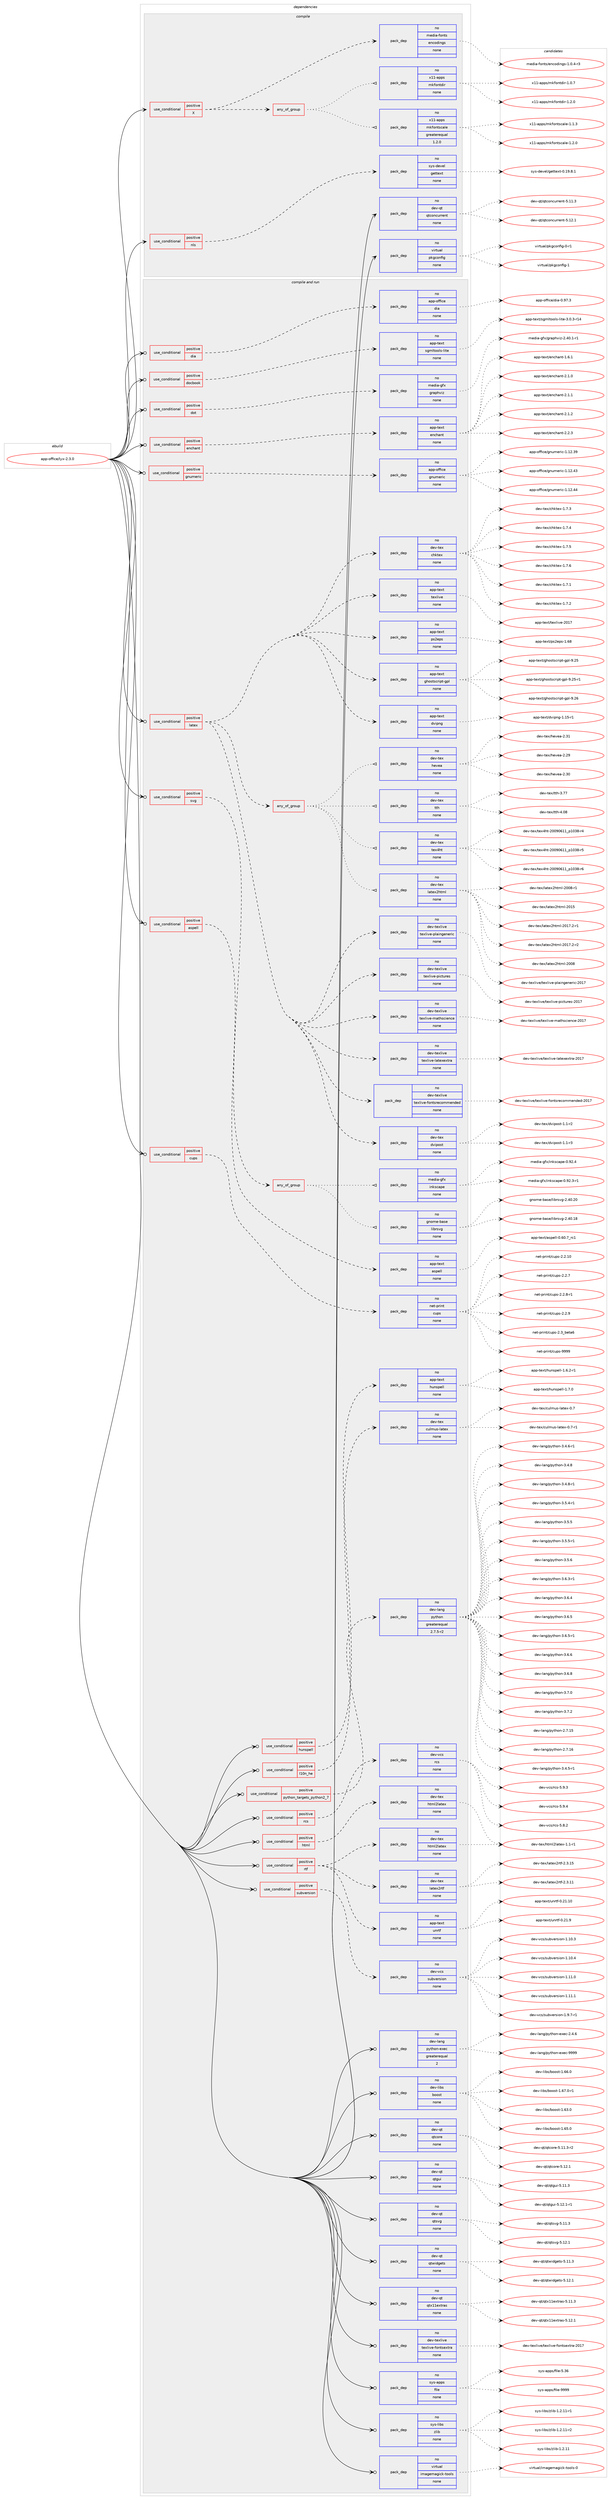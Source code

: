 digraph prolog {

# *************
# Graph options
# *************

newrank=true;
concentrate=true;
compound=true;
graph [rankdir=LR,fontname=Helvetica,fontsize=10,ranksep=1.5];#, ranksep=2.5, nodesep=0.2];
edge  [arrowhead=vee];
node  [fontname=Helvetica,fontsize=10];

# **********
# The ebuild
# **********

subgraph cluster_leftcol {
color=gray;
rank=same;
label=<<i>ebuild</i>>;
id [label="app-office/lyx-2.3.0", color=red, width=4, href="../app-office/lyx-2.3.0.svg"];
}

# ****************
# The dependencies
# ****************

subgraph cluster_midcol {
color=gray;
label=<<i>dependencies</i>>;
subgraph cluster_compile {
fillcolor="#eeeeee";
style=filled;
label=<<i>compile</i>>;
subgraph cond354437 {
dependency1304061 [label=<<TABLE BORDER="0" CELLBORDER="1" CELLSPACING="0" CELLPADDING="4"><TR><TD ROWSPAN="3" CELLPADDING="10">use_conditional</TD></TR><TR><TD>positive</TD></TR><TR><TD>X</TD></TR></TABLE>>, shape=none, color=red];
subgraph any19784 {
dependency1304062 [label=<<TABLE BORDER="0" CELLBORDER="1" CELLSPACING="0" CELLPADDING="4"><TR><TD CELLPADDING="10">any_of_group</TD></TR></TABLE>>, shape=none, color=red];subgraph pack929298 {
dependency1304063 [label=<<TABLE BORDER="0" CELLBORDER="1" CELLSPACING="0" CELLPADDING="4" WIDTH="220"><TR><TD ROWSPAN="6" CELLPADDING="30">pack_dep</TD></TR><TR><TD WIDTH="110">no</TD></TR><TR><TD>x11-apps</TD></TR><TR><TD>mkfontscale</TD></TR><TR><TD>greaterequal</TD></TR><TR><TD>1.2.0</TD></TR></TABLE>>, shape=none, color=blue];
}
dependency1304062:e -> dependency1304063:w [weight=20,style="dotted",arrowhead="oinv"];
subgraph pack929299 {
dependency1304064 [label=<<TABLE BORDER="0" CELLBORDER="1" CELLSPACING="0" CELLPADDING="4" WIDTH="220"><TR><TD ROWSPAN="6" CELLPADDING="30">pack_dep</TD></TR><TR><TD WIDTH="110">no</TD></TR><TR><TD>x11-apps</TD></TR><TR><TD>mkfontdir</TD></TR><TR><TD>none</TD></TR><TR><TD></TD></TR></TABLE>>, shape=none, color=blue];
}
dependency1304062:e -> dependency1304064:w [weight=20,style="dotted",arrowhead="oinv"];
}
dependency1304061:e -> dependency1304062:w [weight=20,style="dashed",arrowhead="vee"];
subgraph pack929300 {
dependency1304065 [label=<<TABLE BORDER="0" CELLBORDER="1" CELLSPACING="0" CELLPADDING="4" WIDTH="220"><TR><TD ROWSPAN="6" CELLPADDING="30">pack_dep</TD></TR><TR><TD WIDTH="110">no</TD></TR><TR><TD>media-fonts</TD></TR><TR><TD>encodings</TD></TR><TR><TD>none</TD></TR><TR><TD></TD></TR></TABLE>>, shape=none, color=blue];
}
dependency1304061:e -> dependency1304065:w [weight=20,style="dashed",arrowhead="vee"];
}
id:e -> dependency1304061:w [weight=20,style="solid",arrowhead="vee"];
subgraph cond354438 {
dependency1304066 [label=<<TABLE BORDER="0" CELLBORDER="1" CELLSPACING="0" CELLPADDING="4"><TR><TD ROWSPAN="3" CELLPADDING="10">use_conditional</TD></TR><TR><TD>positive</TD></TR><TR><TD>nls</TD></TR></TABLE>>, shape=none, color=red];
subgraph pack929301 {
dependency1304067 [label=<<TABLE BORDER="0" CELLBORDER="1" CELLSPACING="0" CELLPADDING="4" WIDTH="220"><TR><TD ROWSPAN="6" CELLPADDING="30">pack_dep</TD></TR><TR><TD WIDTH="110">no</TD></TR><TR><TD>sys-devel</TD></TR><TR><TD>gettext</TD></TR><TR><TD>none</TD></TR><TR><TD></TD></TR></TABLE>>, shape=none, color=blue];
}
dependency1304066:e -> dependency1304067:w [weight=20,style="dashed",arrowhead="vee"];
}
id:e -> dependency1304066:w [weight=20,style="solid",arrowhead="vee"];
subgraph pack929302 {
dependency1304068 [label=<<TABLE BORDER="0" CELLBORDER="1" CELLSPACING="0" CELLPADDING="4" WIDTH="220"><TR><TD ROWSPAN="6" CELLPADDING="30">pack_dep</TD></TR><TR><TD WIDTH="110">no</TD></TR><TR><TD>dev-qt</TD></TR><TR><TD>qtconcurrent</TD></TR><TR><TD>none</TD></TR><TR><TD></TD></TR></TABLE>>, shape=none, color=blue];
}
id:e -> dependency1304068:w [weight=20,style="solid",arrowhead="vee"];
subgraph pack929303 {
dependency1304069 [label=<<TABLE BORDER="0" CELLBORDER="1" CELLSPACING="0" CELLPADDING="4" WIDTH="220"><TR><TD ROWSPAN="6" CELLPADDING="30">pack_dep</TD></TR><TR><TD WIDTH="110">no</TD></TR><TR><TD>virtual</TD></TR><TR><TD>pkgconfig</TD></TR><TR><TD>none</TD></TR><TR><TD></TD></TR></TABLE>>, shape=none, color=blue];
}
id:e -> dependency1304069:w [weight=20,style="solid",arrowhead="vee"];
}
subgraph cluster_compileandrun {
fillcolor="#eeeeee";
style=filled;
label=<<i>compile and run</i>>;
subgraph cond354439 {
dependency1304070 [label=<<TABLE BORDER="0" CELLBORDER="1" CELLSPACING="0" CELLPADDING="4"><TR><TD ROWSPAN="3" CELLPADDING="10">use_conditional</TD></TR><TR><TD>positive</TD></TR><TR><TD>aspell</TD></TR></TABLE>>, shape=none, color=red];
subgraph pack929304 {
dependency1304071 [label=<<TABLE BORDER="0" CELLBORDER="1" CELLSPACING="0" CELLPADDING="4" WIDTH="220"><TR><TD ROWSPAN="6" CELLPADDING="30">pack_dep</TD></TR><TR><TD WIDTH="110">no</TD></TR><TR><TD>app-text</TD></TR><TR><TD>aspell</TD></TR><TR><TD>none</TD></TR><TR><TD></TD></TR></TABLE>>, shape=none, color=blue];
}
dependency1304070:e -> dependency1304071:w [weight=20,style="dashed",arrowhead="vee"];
}
id:e -> dependency1304070:w [weight=20,style="solid",arrowhead="odotvee"];
subgraph cond354440 {
dependency1304072 [label=<<TABLE BORDER="0" CELLBORDER="1" CELLSPACING="0" CELLPADDING="4"><TR><TD ROWSPAN="3" CELLPADDING="10">use_conditional</TD></TR><TR><TD>positive</TD></TR><TR><TD>cups</TD></TR></TABLE>>, shape=none, color=red];
subgraph pack929305 {
dependency1304073 [label=<<TABLE BORDER="0" CELLBORDER="1" CELLSPACING="0" CELLPADDING="4" WIDTH="220"><TR><TD ROWSPAN="6" CELLPADDING="30">pack_dep</TD></TR><TR><TD WIDTH="110">no</TD></TR><TR><TD>net-print</TD></TR><TR><TD>cups</TD></TR><TR><TD>none</TD></TR><TR><TD></TD></TR></TABLE>>, shape=none, color=blue];
}
dependency1304072:e -> dependency1304073:w [weight=20,style="dashed",arrowhead="vee"];
}
id:e -> dependency1304072:w [weight=20,style="solid",arrowhead="odotvee"];
subgraph cond354441 {
dependency1304074 [label=<<TABLE BORDER="0" CELLBORDER="1" CELLSPACING="0" CELLPADDING="4"><TR><TD ROWSPAN="3" CELLPADDING="10">use_conditional</TD></TR><TR><TD>positive</TD></TR><TR><TD>dia</TD></TR></TABLE>>, shape=none, color=red];
subgraph pack929306 {
dependency1304075 [label=<<TABLE BORDER="0" CELLBORDER="1" CELLSPACING="0" CELLPADDING="4" WIDTH="220"><TR><TD ROWSPAN="6" CELLPADDING="30">pack_dep</TD></TR><TR><TD WIDTH="110">no</TD></TR><TR><TD>app-office</TD></TR><TR><TD>dia</TD></TR><TR><TD>none</TD></TR><TR><TD></TD></TR></TABLE>>, shape=none, color=blue];
}
dependency1304074:e -> dependency1304075:w [weight=20,style="dashed",arrowhead="vee"];
}
id:e -> dependency1304074:w [weight=20,style="solid",arrowhead="odotvee"];
subgraph cond354442 {
dependency1304076 [label=<<TABLE BORDER="0" CELLBORDER="1" CELLSPACING="0" CELLPADDING="4"><TR><TD ROWSPAN="3" CELLPADDING="10">use_conditional</TD></TR><TR><TD>positive</TD></TR><TR><TD>docbook</TD></TR></TABLE>>, shape=none, color=red];
subgraph pack929307 {
dependency1304077 [label=<<TABLE BORDER="0" CELLBORDER="1" CELLSPACING="0" CELLPADDING="4" WIDTH="220"><TR><TD ROWSPAN="6" CELLPADDING="30">pack_dep</TD></TR><TR><TD WIDTH="110">no</TD></TR><TR><TD>app-text</TD></TR><TR><TD>sgmltools-lite</TD></TR><TR><TD>none</TD></TR><TR><TD></TD></TR></TABLE>>, shape=none, color=blue];
}
dependency1304076:e -> dependency1304077:w [weight=20,style="dashed",arrowhead="vee"];
}
id:e -> dependency1304076:w [weight=20,style="solid",arrowhead="odotvee"];
subgraph cond354443 {
dependency1304078 [label=<<TABLE BORDER="0" CELLBORDER="1" CELLSPACING="0" CELLPADDING="4"><TR><TD ROWSPAN="3" CELLPADDING="10">use_conditional</TD></TR><TR><TD>positive</TD></TR><TR><TD>dot</TD></TR></TABLE>>, shape=none, color=red];
subgraph pack929308 {
dependency1304079 [label=<<TABLE BORDER="0" CELLBORDER="1" CELLSPACING="0" CELLPADDING="4" WIDTH="220"><TR><TD ROWSPAN="6" CELLPADDING="30">pack_dep</TD></TR><TR><TD WIDTH="110">no</TD></TR><TR><TD>media-gfx</TD></TR><TR><TD>graphviz</TD></TR><TR><TD>none</TD></TR><TR><TD></TD></TR></TABLE>>, shape=none, color=blue];
}
dependency1304078:e -> dependency1304079:w [weight=20,style="dashed",arrowhead="vee"];
}
id:e -> dependency1304078:w [weight=20,style="solid",arrowhead="odotvee"];
subgraph cond354444 {
dependency1304080 [label=<<TABLE BORDER="0" CELLBORDER="1" CELLSPACING="0" CELLPADDING="4"><TR><TD ROWSPAN="3" CELLPADDING="10">use_conditional</TD></TR><TR><TD>positive</TD></TR><TR><TD>enchant</TD></TR></TABLE>>, shape=none, color=red];
subgraph pack929309 {
dependency1304081 [label=<<TABLE BORDER="0" CELLBORDER="1" CELLSPACING="0" CELLPADDING="4" WIDTH="220"><TR><TD ROWSPAN="6" CELLPADDING="30">pack_dep</TD></TR><TR><TD WIDTH="110">no</TD></TR><TR><TD>app-text</TD></TR><TR><TD>enchant</TD></TR><TR><TD>none</TD></TR><TR><TD></TD></TR></TABLE>>, shape=none, color=blue];
}
dependency1304080:e -> dependency1304081:w [weight=20,style="dashed",arrowhead="vee"];
}
id:e -> dependency1304080:w [weight=20,style="solid",arrowhead="odotvee"];
subgraph cond354445 {
dependency1304082 [label=<<TABLE BORDER="0" CELLBORDER="1" CELLSPACING="0" CELLPADDING="4"><TR><TD ROWSPAN="3" CELLPADDING="10">use_conditional</TD></TR><TR><TD>positive</TD></TR><TR><TD>gnumeric</TD></TR></TABLE>>, shape=none, color=red];
subgraph pack929310 {
dependency1304083 [label=<<TABLE BORDER="0" CELLBORDER="1" CELLSPACING="0" CELLPADDING="4" WIDTH="220"><TR><TD ROWSPAN="6" CELLPADDING="30">pack_dep</TD></TR><TR><TD WIDTH="110">no</TD></TR><TR><TD>app-office</TD></TR><TR><TD>gnumeric</TD></TR><TR><TD>none</TD></TR><TR><TD></TD></TR></TABLE>>, shape=none, color=blue];
}
dependency1304082:e -> dependency1304083:w [weight=20,style="dashed",arrowhead="vee"];
}
id:e -> dependency1304082:w [weight=20,style="solid",arrowhead="odotvee"];
subgraph cond354446 {
dependency1304084 [label=<<TABLE BORDER="0" CELLBORDER="1" CELLSPACING="0" CELLPADDING="4"><TR><TD ROWSPAN="3" CELLPADDING="10">use_conditional</TD></TR><TR><TD>positive</TD></TR><TR><TD>html</TD></TR></TABLE>>, shape=none, color=red];
subgraph pack929311 {
dependency1304085 [label=<<TABLE BORDER="0" CELLBORDER="1" CELLSPACING="0" CELLPADDING="4" WIDTH="220"><TR><TD ROWSPAN="6" CELLPADDING="30">pack_dep</TD></TR><TR><TD WIDTH="110">no</TD></TR><TR><TD>dev-tex</TD></TR><TR><TD>html2latex</TD></TR><TR><TD>none</TD></TR><TR><TD></TD></TR></TABLE>>, shape=none, color=blue];
}
dependency1304084:e -> dependency1304085:w [weight=20,style="dashed",arrowhead="vee"];
}
id:e -> dependency1304084:w [weight=20,style="solid",arrowhead="odotvee"];
subgraph cond354447 {
dependency1304086 [label=<<TABLE BORDER="0" CELLBORDER="1" CELLSPACING="0" CELLPADDING="4"><TR><TD ROWSPAN="3" CELLPADDING="10">use_conditional</TD></TR><TR><TD>positive</TD></TR><TR><TD>hunspell</TD></TR></TABLE>>, shape=none, color=red];
subgraph pack929312 {
dependency1304087 [label=<<TABLE BORDER="0" CELLBORDER="1" CELLSPACING="0" CELLPADDING="4" WIDTH="220"><TR><TD ROWSPAN="6" CELLPADDING="30">pack_dep</TD></TR><TR><TD WIDTH="110">no</TD></TR><TR><TD>app-text</TD></TR><TR><TD>hunspell</TD></TR><TR><TD>none</TD></TR><TR><TD></TD></TR></TABLE>>, shape=none, color=blue];
}
dependency1304086:e -> dependency1304087:w [weight=20,style="dashed",arrowhead="vee"];
}
id:e -> dependency1304086:w [weight=20,style="solid",arrowhead="odotvee"];
subgraph cond354448 {
dependency1304088 [label=<<TABLE BORDER="0" CELLBORDER="1" CELLSPACING="0" CELLPADDING="4"><TR><TD ROWSPAN="3" CELLPADDING="10">use_conditional</TD></TR><TR><TD>positive</TD></TR><TR><TD>l10n_he</TD></TR></TABLE>>, shape=none, color=red];
subgraph pack929313 {
dependency1304089 [label=<<TABLE BORDER="0" CELLBORDER="1" CELLSPACING="0" CELLPADDING="4" WIDTH="220"><TR><TD ROWSPAN="6" CELLPADDING="30">pack_dep</TD></TR><TR><TD WIDTH="110">no</TD></TR><TR><TD>dev-tex</TD></TR><TR><TD>culmus-latex</TD></TR><TR><TD>none</TD></TR><TR><TD></TD></TR></TABLE>>, shape=none, color=blue];
}
dependency1304088:e -> dependency1304089:w [weight=20,style="dashed",arrowhead="vee"];
}
id:e -> dependency1304088:w [weight=20,style="solid",arrowhead="odotvee"];
subgraph cond354449 {
dependency1304090 [label=<<TABLE BORDER="0" CELLBORDER="1" CELLSPACING="0" CELLPADDING="4"><TR><TD ROWSPAN="3" CELLPADDING="10">use_conditional</TD></TR><TR><TD>positive</TD></TR><TR><TD>latex</TD></TR></TABLE>>, shape=none, color=red];
subgraph pack929314 {
dependency1304091 [label=<<TABLE BORDER="0" CELLBORDER="1" CELLSPACING="0" CELLPADDING="4" WIDTH="220"><TR><TD ROWSPAN="6" CELLPADDING="30">pack_dep</TD></TR><TR><TD WIDTH="110">no</TD></TR><TR><TD>app-text</TD></TR><TR><TD>dvipng</TD></TR><TR><TD>none</TD></TR><TR><TD></TD></TR></TABLE>>, shape=none, color=blue];
}
dependency1304090:e -> dependency1304091:w [weight=20,style="dashed",arrowhead="vee"];
subgraph pack929315 {
dependency1304092 [label=<<TABLE BORDER="0" CELLBORDER="1" CELLSPACING="0" CELLPADDING="4" WIDTH="220"><TR><TD ROWSPAN="6" CELLPADDING="30">pack_dep</TD></TR><TR><TD WIDTH="110">no</TD></TR><TR><TD>app-text</TD></TR><TR><TD>ghostscript-gpl</TD></TR><TR><TD>none</TD></TR><TR><TD></TD></TR></TABLE>>, shape=none, color=blue];
}
dependency1304090:e -> dependency1304092:w [weight=20,style="dashed",arrowhead="vee"];
subgraph pack929316 {
dependency1304093 [label=<<TABLE BORDER="0" CELLBORDER="1" CELLSPACING="0" CELLPADDING="4" WIDTH="220"><TR><TD ROWSPAN="6" CELLPADDING="30">pack_dep</TD></TR><TR><TD WIDTH="110">no</TD></TR><TR><TD>app-text</TD></TR><TR><TD>ps2eps</TD></TR><TR><TD>none</TD></TR><TR><TD></TD></TR></TABLE>>, shape=none, color=blue];
}
dependency1304090:e -> dependency1304093:w [weight=20,style="dashed",arrowhead="vee"];
subgraph pack929317 {
dependency1304094 [label=<<TABLE BORDER="0" CELLBORDER="1" CELLSPACING="0" CELLPADDING="4" WIDTH="220"><TR><TD ROWSPAN="6" CELLPADDING="30">pack_dep</TD></TR><TR><TD WIDTH="110">no</TD></TR><TR><TD>app-text</TD></TR><TR><TD>texlive</TD></TR><TR><TD>none</TD></TR><TR><TD></TD></TR></TABLE>>, shape=none, color=blue];
}
dependency1304090:e -> dependency1304094:w [weight=20,style="dashed",arrowhead="vee"];
subgraph pack929318 {
dependency1304095 [label=<<TABLE BORDER="0" CELLBORDER="1" CELLSPACING="0" CELLPADDING="4" WIDTH="220"><TR><TD ROWSPAN="6" CELLPADDING="30">pack_dep</TD></TR><TR><TD WIDTH="110">no</TD></TR><TR><TD>dev-tex</TD></TR><TR><TD>chktex</TD></TR><TR><TD>none</TD></TR><TR><TD></TD></TR></TABLE>>, shape=none, color=blue];
}
dependency1304090:e -> dependency1304095:w [weight=20,style="dashed",arrowhead="vee"];
subgraph pack929319 {
dependency1304096 [label=<<TABLE BORDER="0" CELLBORDER="1" CELLSPACING="0" CELLPADDING="4" WIDTH="220"><TR><TD ROWSPAN="6" CELLPADDING="30">pack_dep</TD></TR><TR><TD WIDTH="110">no</TD></TR><TR><TD>dev-tex</TD></TR><TR><TD>dvipost</TD></TR><TR><TD>none</TD></TR><TR><TD></TD></TR></TABLE>>, shape=none, color=blue];
}
dependency1304090:e -> dependency1304096:w [weight=20,style="dashed",arrowhead="vee"];
subgraph pack929320 {
dependency1304097 [label=<<TABLE BORDER="0" CELLBORDER="1" CELLSPACING="0" CELLPADDING="4" WIDTH="220"><TR><TD ROWSPAN="6" CELLPADDING="30">pack_dep</TD></TR><TR><TD WIDTH="110">no</TD></TR><TR><TD>dev-texlive</TD></TR><TR><TD>texlive-fontsrecommended</TD></TR><TR><TD>none</TD></TR><TR><TD></TD></TR></TABLE>>, shape=none, color=blue];
}
dependency1304090:e -> dependency1304097:w [weight=20,style="dashed",arrowhead="vee"];
subgraph pack929321 {
dependency1304098 [label=<<TABLE BORDER="0" CELLBORDER="1" CELLSPACING="0" CELLPADDING="4" WIDTH="220"><TR><TD ROWSPAN="6" CELLPADDING="30">pack_dep</TD></TR><TR><TD WIDTH="110">no</TD></TR><TR><TD>dev-texlive</TD></TR><TR><TD>texlive-latexextra</TD></TR><TR><TD>none</TD></TR><TR><TD></TD></TR></TABLE>>, shape=none, color=blue];
}
dependency1304090:e -> dependency1304098:w [weight=20,style="dashed",arrowhead="vee"];
subgraph pack929322 {
dependency1304099 [label=<<TABLE BORDER="0" CELLBORDER="1" CELLSPACING="0" CELLPADDING="4" WIDTH="220"><TR><TD ROWSPAN="6" CELLPADDING="30">pack_dep</TD></TR><TR><TD WIDTH="110">no</TD></TR><TR><TD>dev-texlive</TD></TR><TR><TD>texlive-mathscience</TD></TR><TR><TD>none</TD></TR><TR><TD></TD></TR></TABLE>>, shape=none, color=blue];
}
dependency1304090:e -> dependency1304099:w [weight=20,style="dashed",arrowhead="vee"];
subgraph pack929323 {
dependency1304100 [label=<<TABLE BORDER="0" CELLBORDER="1" CELLSPACING="0" CELLPADDING="4" WIDTH="220"><TR><TD ROWSPAN="6" CELLPADDING="30">pack_dep</TD></TR><TR><TD WIDTH="110">no</TD></TR><TR><TD>dev-texlive</TD></TR><TR><TD>texlive-pictures</TD></TR><TR><TD>none</TD></TR><TR><TD></TD></TR></TABLE>>, shape=none, color=blue];
}
dependency1304090:e -> dependency1304100:w [weight=20,style="dashed",arrowhead="vee"];
subgraph pack929324 {
dependency1304101 [label=<<TABLE BORDER="0" CELLBORDER="1" CELLSPACING="0" CELLPADDING="4" WIDTH="220"><TR><TD ROWSPAN="6" CELLPADDING="30">pack_dep</TD></TR><TR><TD WIDTH="110">no</TD></TR><TR><TD>dev-texlive</TD></TR><TR><TD>texlive-plaingeneric</TD></TR><TR><TD>none</TD></TR><TR><TD></TD></TR></TABLE>>, shape=none, color=blue];
}
dependency1304090:e -> dependency1304101:w [weight=20,style="dashed",arrowhead="vee"];
subgraph any19785 {
dependency1304102 [label=<<TABLE BORDER="0" CELLBORDER="1" CELLSPACING="0" CELLPADDING="4"><TR><TD CELLPADDING="10">any_of_group</TD></TR></TABLE>>, shape=none, color=red];subgraph pack929325 {
dependency1304103 [label=<<TABLE BORDER="0" CELLBORDER="1" CELLSPACING="0" CELLPADDING="4" WIDTH="220"><TR><TD ROWSPAN="6" CELLPADDING="30">pack_dep</TD></TR><TR><TD WIDTH="110">no</TD></TR><TR><TD>dev-tex</TD></TR><TR><TD>hevea</TD></TR><TR><TD>none</TD></TR><TR><TD></TD></TR></TABLE>>, shape=none, color=blue];
}
dependency1304102:e -> dependency1304103:w [weight=20,style="dotted",arrowhead="oinv"];
subgraph pack929326 {
dependency1304104 [label=<<TABLE BORDER="0" CELLBORDER="1" CELLSPACING="0" CELLPADDING="4" WIDTH="220"><TR><TD ROWSPAN="6" CELLPADDING="30">pack_dep</TD></TR><TR><TD WIDTH="110">no</TD></TR><TR><TD>dev-tex</TD></TR><TR><TD>latex2html</TD></TR><TR><TD>none</TD></TR><TR><TD></TD></TR></TABLE>>, shape=none, color=blue];
}
dependency1304102:e -> dependency1304104:w [weight=20,style="dotted",arrowhead="oinv"];
subgraph pack929327 {
dependency1304105 [label=<<TABLE BORDER="0" CELLBORDER="1" CELLSPACING="0" CELLPADDING="4" WIDTH="220"><TR><TD ROWSPAN="6" CELLPADDING="30">pack_dep</TD></TR><TR><TD WIDTH="110">no</TD></TR><TR><TD>dev-tex</TD></TR><TR><TD>tex4ht</TD></TR><TR><TD>none</TD></TR><TR><TD></TD></TR></TABLE>>, shape=none, color=blue];
}
dependency1304102:e -> dependency1304105:w [weight=20,style="dotted",arrowhead="oinv"];
subgraph pack929328 {
dependency1304106 [label=<<TABLE BORDER="0" CELLBORDER="1" CELLSPACING="0" CELLPADDING="4" WIDTH="220"><TR><TD ROWSPAN="6" CELLPADDING="30">pack_dep</TD></TR><TR><TD WIDTH="110">no</TD></TR><TR><TD>dev-tex</TD></TR><TR><TD>tth</TD></TR><TR><TD>none</TD></TR><TR><TD></TD></TR></TABLE>>, shape=none, color=blue];
}
dependency1304102:e -> dependency1304106:w [weight=20,style="dotted",arrowhead="oinv"];
}
dependency1304090:e -> dependency1304102:w [weight=20,style="dashed",arrowhead="vee"];
}
id:e -> dependency1304090:w [weight=20,style="solid",arrowhead="odotvee"];
subgraph cond354450 {
dependency1304107 [label=<<TABLE BORDER="0" CELLBORDER="1" CELLSPACING="0" CELLPADDING="4"><TR><TD ROWSPAN="3" CELLPADDING="10">use_conditional</TD></TR><TR><TD>positive</TD></TR><TR><TD>python_targets_python2_7</TD></TR></TABLE>>, shape=none, color=red];
subgraph pack929329 {
dependency1304108 [label=<<TABLE BORDER="0" CELLBORDER="1" CELLSPACING="0" CELLPADDING="4" WIDTH="220"><TR><TD ROWSPAN="6" CELLPADDING="30">pack_dep</TD></TR><TR><TD WIDTH="110">no</TD></TR><TR><TD>dev-lang</TD></TR><TR><TD>python</TD></TR><TR><TD>greaterequal</TD></TR><TR><TD>2.7.5-r2</TD></TR></TABLE>>, shape=none, color=blue];
}
dependency1304107:e -> dependency1304108:w [weight=20,style="dashed",arrowhead="vee"];
}
id:e -> dependency1304107:w [weight=20,style="solid",arrowhead="odotvee"];
subgraph cond354451 {
dependency1304109 [label=<<TABLE BORDER="0" CELLBORDER="1" CELLSPACING="0" CELLPADDING="4"><TR><TD ROWSPAN="3" CELLPADDING="10">use_conditional</TD></TR><TR><TD>positive</TD></TR><TR><TD>rcs</TD></TR></TABLE>>, shape=none, color=red];
subgraph pack929330 {
dependency1304110 [label=<<TABLE BORDER="0" CELLBORDER="1" CELLSPACING="0" CELLPADDING="4" WIDTH="220"><TR><TD ROWSPAN="6" CELLPADDING="30">pack_dep</TD></TR><TR><TD WIDTH="110">no</TD></TR><TR><TD>dev-vcs</TD></TR><TR><TD>rcs</TD></TR><TR><TD>none</TD></TR><TR><TD></TD></TR></TABLE>>, shape=none, color=blue];
}
dependency1304109:e -> dependency1304110:w [weight=20,style="dashed",arrowhead="vee"];
}
id:e -> dependency1304109:w [weight=20,style="solid",arrowhead="odotvee"];
subgraph cond354452 {
dependency1304111 [label=<<TABLE BORDER="0" CELLBORDER="1" CELLSPACING="0" CELLPADDING="4"><TR><TD ROWSPAN="3" CELLPADDING="10">use_conditional</TD></TR><TR><TD>positive</TD></TR><TR><TD>rtf</TD></TR></TABLE>>, shape=none, color=red];
subgraph pack929331 {
dependency1304112 [label=<<TABLE BORDER="0" CELLBORDER="1" CELLSPACING="0" CELLPADDING="4" WIDTH="220"><TR><TD ROWSPAN="6" CELLPADDING="30">pack_dep</TD></TR><TR><TD WIDTH="110">no</TD></TR><TR><TD>app-text</TD></TR><TR><TD>unrtf</TD></TR><TR><TD>none</TD></TR><TR><TD></TD></TR></TABLE>>, shape=none, color=blue];
}
dependency1304111:e -> dependency1304112:w [weight=20,style="dashed",arrowhead="vee"];
subgraph pack929332 {
dependency1304113 [label=<<TABLE BORDER="0" CELLBORDER="1" CELLSPACING="0" CELLPADDING="4" WIDTH="220"><TR><TD ROWSPAN="6" CELLPADDING="30">pack_dep</TD></TR><TR><TD WIDTH="110">no</TD></TR><TR><TD>dev-tex</TD></TR><TR><TD>html2latex</TD></TR><TR><TD>none</TD></TR><TR><TD></TD></TR></TABLE>>, shape=none, color=blue];
}
dependency1304111:e -> dependency1304113:w [weight=20,style="dashed",arrowhead="vee"];
subgraph pack929333 {
dependency1304114 [label=<<TABLE BORDER="0" CELLBORDER="1" CELLSPACING="0" CELLPADDING="4" WIDTH="220"><TR><TD ROWSPAN="6" CELLPADDING="30">pack_dep</TD></TR><TR><TD WIDTH="110">no</TD></TR><TR><TD>dev-tex</TD></TR><TR><TD>latex2rtf</TD></TR><TR><TD>none</TD></TR><TR><TD></TD></TR></TABLE>>, shape=none, color=blue];
}
dependency1304111:e -> dependency1304114:w [weight=20,style="dashed",arrowhead="vee"];
}
id:e -> dependency1304111:w [weight=20,style="solid",arrowhead="odotvee"];
subgraph cond354453 {
dependency1304115 [label=<<TABLE BORDER="0" CELLBORDER="1" CELLSPACING="0" CELLPADDING="4"><TR><TD ROWSPAN="3" CELLPADDING="10">use_conditional</TD></TR><TR><TD>positive</TD></TR><TR><TD>subversion</TD></TR></TABLE>>, shape=none, color=red];
subgraph pack929334 {
dependency1304116 [label=<<TABLE BORDER="0" CELLBORDER="1" CELLSPACING="0" CELLPADDING="4" WIDTH="220"><TR><TD ROWSPAN="6" CELLPADDING="30">pack_dep</TD></TR><TR><TD WIDTH="110">no</TD></TR><TR><TD>dev-vcs</TD></TR><TR><TD>subversion</TD></TR><TR><TD>none</TD></TR><TR><TD></TD></TR></TABLE>>, shape=none, color=blue];
}
dependency1304115:e -> dependency1304116:w [weight=20,style="dashed",arrowhead="vee"];
}
id:e -> dependency1304115:w [weight=20,style="solid",arrowhead="odotvee"];
subgraph cond354454 {
dependency1304117 [label=<<TABLE BORDER="0" CELLBORDER="1" CELLSPACING="0" CELLPADDING="4"><TR><TD ROWSPAN="3" CELLPADDING="10">use_conditional</TD></TR><TR><TD>positive</TD></TR><TR><TD>svg</TD></TR></TABLE>>, shape=none, color=red];
subgraph any19786 {
dependency1304118 [label=<<TABLE BORDER="0" CELLBORDER="1" CELLSPACING="0" CELLPADDING="4"><TR><TD CELLPADDING="10">any_of_group</TD></TR></TABLE>>, shape=none, color=red];subgraph pack929335 {
dependency1304119 [label=<<TABLE BORDER="0" CELLBORDER="1" CELLSPACING="0" CELLPADDING="4" WIDTH="220"><TR><TD ROWSPAN="6" CELLPADDING="30">pack_dep</TD></TR><TR><TD WIDTH="110">no</TD></TR><TR><TD>gnome-base</TD></TR><TR><TD>librsvg</TD></TR><TR><TD>none</TD></TR><TR><TD></TD></TR></TABLE>>, shape=none, color=blue];
}
dependency1304118:e -> dependency1304119:w [weight=20,style="dotted",arrowhead="oinv"];
subgraph pack929336 {
dependency1304120 [label=<<TABLE BORDER="0" CELLBORDER="1" CELLSPACING="0" CELLPADDING="4" WIDTH="220"><TR><TD ROWSPAN="6" CELLPADDING="30">pack_dep</TD></TR><TR><TD WIDTH="110">no</TD></TR><TR><TD>media-gfx</TD></TR><TR><TD>inkscape</TD></TR><TR><TD>none</TD></TR><TR><TD></TD></TR></TABLE>>, shape=none, color=blue];
}
dependency1304118:e -> dependency1304120:w [weight=20,style="dotted",arrowhead="oinv"];
}
dependency1304117:e -> dependency1304118:w [weight=20,style="dashed",arrowhead="vee"];
}
id:e -> dependency1304117:w [weight=20,style="solid",arrowhead="odotvee"];
subgraph pack929337 {
dependency1304121 [label=<<TABLE BORDER="0" CELLBORDER="1" CELLSPACING="0" CELLPADDING="4" WIDTH="220"><TR><TD ROWSPAN="6" CELLPADDING="30">pack_dep</TD></TR><TR><TD WIDTH="110">no</TD></TR><TR><TD>dev-lang</TD></TR><TR><TD>python-exec</TD></TR><TR><TD>greaterequal</TD></TR><TR><TD>2</TD></TR></TABLE>>, shape=none, color=blue];
}
id:e -> dependency1304121:w [weight=20,style="solid",arrowhead="odotvee"];
subgraph pack929338 {
dependency1304122 [label=<<TABLE BORDER="0" CELLBORDER="1" CELLSPACING="0" CELLPADDING="4" WIDTH="220"><TR><TD ROWSPAN="6" CELLPADDING="30">pack_dep</TD></TR><TR><TD WIDTH="110">no</TD></TR><TR><TD>dev-libs</TD></TR><TR><TD>boost</TD></TR><TR><TD>none</TD></TR><TR><TD></TD></TR></TABLE>>, shape=none, color=blue];
}
id:e -> dependency1304122:w [weight=20,style="solid",arrowhead="odotvee"];
subgraph pack929339 {
dependency1304123 [label=<<TABLE BORDER="0" CELLBORDER="1" CELLSPACING="0" CELLPADDING="4" WIDTH="220"><TR><TD ROWSPAN="6" CELLPADDING="30">pack_dep</TD></TR><TR><TD WIDTH="110">no</TD></TR><TR><TD>dev-qt</TD></TR><TR><TD>qtcore</TD></TR><TR><TD>none</TD></TR><TR><TD></TD></TR></TABLE>>, shape=none, color=blue];
}
id:e -> dependency1304123:w [weight=20,style="solid",arrowhead="odotvee"];
subgraph pack929340 {
dependency1304124 [label=<<TABLE BORDER="0" CELLBORDER="1" CELLSPACING="0" CELLPADDING="4" WIDTH="220"><TR><TD ROWSPAN="6" CELLPADDING="30">pack_dep</TD></TR><TR><TD WIDTH="110">no</TD></TR><TR><TD>dev-qt</TD></TR><TR><TD>qtgui</TD></TR><TR><TD>none</TD></TR><TR><TD></TD></TR></TABLE>>, shape=none, color=blue];
}
id:e -> dependency1304124:w [weight=20,style="solid",arrowhead="odotvee"];
subgraph pack929341 {
dependency1304125 [label=<<TABLE BORDER="0" CELLBORDER="1" CELLSPACING="0" CELLPADDING="4" WIDTH="220"><TR><TD ROWSPAN="6" CELLPADDING="30">pack_dep</TD></TR><TR><TD WIDTH="110">no</TD></TR><TR><TD>dev-qt</TD></TR><TR><TD>qtsvg</TD></TR><TR><TD>none</TD></TR><TR><TD></TD></TR></TABLE>>, shape=none, color=blue];
}
id:e -> dependency1304125:w [weight=20,style="solid",arrowhead="odotvee"];
subgraph pack929342 {
dependency1304126 [label=<<TABLE BORDER="0" CELLBORDER="1" CELLSPACING="0" CELLPADDING="4" WIDTH="220"><TR><TD ROWSPAN="6" CELLPADDING="30">pack_dep</TD></TR><TR><TD WIDTH="110">no</TD></TR><TR><TD>dev-qt</TD></TR><TR><TD>qtwidgets</TD></TR><TR><TD>none</TD></TR><TR><TD></TD></TR></TABLE>>, shape=none, color=blue];
}
id:e -> dependency1304126:w [weight=20,style="solid",arrowhead="odotvee"];
subgraph pack929343 {
dependency1304127 [label=<<TABLE BORDER="0" CELLBORDER="1" CELLSPACING="0" CELLPADDING="4" WIDTH="220"><TR><TD ROWSPAN="6" CELLPADDING="30">pack_dep</TD></TR><TR><TD WIDTH="110">no</TD></TR><TR><TD>dev-qt</TD></TR><TR><TD>qtx11extras</TD></TR><TR><TD>none</TD></TR><TR><TD></TD></TR></TABLE>>, shape=none, color=blue];
}
id:e -> dependency1304127:w [weight=20,style="solid",arrowhead="odotvee"];
subgraph pack929344 {
dependency1304128 [label=<<TABLE BORDER="0" CELLBORDER="1" CELLSPACING="0" CELLPADDING="4" WIDTH="220"><TR><TD ROWSPAN="6" CELLPADDING="30">pack_dep</TD></TR><TR><TD WIDTH="110">no</TD></TR><TR><TD>dev-texlive</TD></TR><TR><TD>texlive-fontsextra</TD></TR><TR><TD>none</TD></TR><TR><TD></TD></TR></TABLE>>, shape=none, color=blue];
}
id:e -> dependency1304128:w [weight=20,style="solid",arrowhead="odotvee"];
subgraph pack929345 {
dependency1304129 [label=<<TABLE BORDER="0" CELLBORDER="1" CELLSPACING="0" CELLPADDING="4" WIDTH="220"><TR><TD ROWSPAN="6" CELLPADDING="30">pack_dep</TD></TR><TR><TD WIDTH="110">no</TD></TR><TR><TD>sys-apps</TD></TR><TR><TD>file</TD></TR><TR><TD>none</TD></TR><TR><TD></TD></TR></TABLE>>, shape=none, color=blue];
}
id:e -> dependency1304129:w [weight=20,style="solid",arrowhead="odotvee"];
subgraph pack929346 {
dependency1304130 [label=<<TABLE BORDER="0" CELLBORDER="1" CELLSPACING="0" CELLPADDING="4" WIDTH="220"><TR><TD ROWSPAN="6" CELLPADDING="30">pack_dep</TD></TR><TR><TD WIDTH="110">no</TD></TR><TR><TD>sys-libs</TD></TR><TR><TD>zlib</TD></TR><TR><TD>none</TD></TR><TR><TD></TD></TR></TABLE>>, shape=none, color=blue];
}
id:e -> dependency1304130:w [weight=20,style="solid",arrowhead="odotvee"];
subgraph pack929347 {
dependency1304131 [label=<<TABLE BORDER="0" CELLBORDER="1" CELLSPACING="0" CELLPADDING="4" WIDTH="220"><TR><TD ROWSPAN="6" CELLPADDING="30">pack_dep</TD></TR><TR><TD WIDTH="110">no</TD></TR><TR><TD>virtual</TD></TR><TR><TD>imagemagick-tools</TD></TR><TR><TD>none</TD></TR><TR><TD></TD></TR></TABLE>>, shape=none, color=blue];
}
id:e -> dependency1304131:w [weight=20,style="solid",arrowhead="odotvee"];
}
subgraph cluster_run {
fillcolor="#eeeeee";
style=filled;
label=<<i>run</i>>;
}
}

# **************
# The candidates
# **************

subgraph cluster_choices {
rank=same;
color=gray;
label=<<i>candidates</i>>;

subgraph choice929298 {
color=black;
nodesep=1;
choice12049494597112112115471091071021111101161159997108101454946494651 [label="x11-apps/mkfontscale-1.1.3", color=red, width=4,href="../x11-apps/mkfontscale-1.1.3.svg"];
choice12049494597112112115471091071021111101161159997108101454946504648 [label="x11-apps/mkfontscale-1.2.0", color=red, width=4,href="../x11-apps/mkfontscale-1.2.0.svg"];
dependency1304063:e -> choice12049494597112112115471091071021111101161159997108101454946494651:w [style=dotted,weight="100"];
dependency1304063:e -> choice12049494597112112115471091071021111101161159997108101454946504648:w [style=dotted,weight="100"];
}
subgraph choice929299 {
color=black;
nodesep=1;
choice1204949459711211211547109107102111110116100105114454946484655 [label="x11-apps/mkfontdir-1.0.7", color=red, width=4,href="../x11-apps/mkfontdir-1.0.7.svg"];
choice1204949459711211211547109107102111110116100105114454946504648 [label="x11-apps/mkfontdir-1.2.0", color=red, width=4,href="../x11-apps/mkfontdir-1.2.0.svg"];
dependency1304064:e -> choice1204949459711211211547109107102111110116100105114454946484655:w [style=dotted,weight="100"];
dependency1304064:e -> choice1204949459711211211547109107102111110116100105114454946504648:w [style=dotted,weight="100"];
}
subgraph choice929300 {
color=black;
nodesep=1;
choice109101100105974510211111011611547101110991111001051101031154549464846524511451 [label="media-fonts/encodings-1.0.4-r3", color=red, width=4,href="../media-fonts/encodings-1.0.4-r3.svg"];
dependency1304065:e -> choice109101100105974510211111011611547101110991111001051101031154549464846524511451:w [style=dotted,weight="100"];
}
subgraph choice929301 {
color=black;
nodesep=1;
choice1151211154510010111810110847103101116116101120116454846495746564649 [label="sys-devel/gettext-0.19.8.1", color=red, width=4,href="../sys-devel/gettext-0.19.8.1.svg"];
dependency1304067:e -> choice1151211154510010111810110847103101116116101120116454846495746564649:w [style=dotted,weight="100"];
}
subgraph choice929302 {
color=black;
nodesep=1;
choice1001011184511311647113116991111109911711411410111011645534649494651 [label="dev-qt/qtconcurrent-5.11.3", color=red, width=4,href="../dev-qt/qtconcurrent-5.11.3.svg"];
choice1001011184511311647113116991111109911711411410111011645534649504649 [label="dev-qt/qtconcurrent-5.12.1", color=red, width=4,href="../dev-qt/qtconcurrent-5.12.1.svg"];
dependency1304068:e -> choice1001011184511311647113116991111109911711411410111011645534649494651:w [style=dotted,weight="100"];
dependency1304068:e -> choice1001011184511311647113116991111109911711411410111011645534649504649:w [style=dotted,weight="100"];
}
subgraph choice929303 {
color=black;
nodesep=1;
choice11810511411611797108471121071039911111010210510345484511449 [label="virtual/pkgconfig-0-r1", color=red, width=4,href="../virtual/pkgconfig-0-r1.svg"];
choice1181051141161179710847112107103991111101021051034549 [label="virtual/pkgconfig-1", color=red, width=4,href="../virtual/pkgconfig-1.svg"];
dependency1304069:e -> choice11810511411611797108471121071039911111010210510345484511449:w [style=dotted,weight="100"];
dependency1304069:e -> choice1181051141161179710847112107103991111101021051034549:w [style=dotted,weight="100"];
}
subgraph choice929304 {
color=black;
nodesep=1;
choice9711211245116101120116479711511210110810845484654484655951149949 [label="app-text/aspell-0.60.7_rc1", color=red, width=4,href="../app-text/aspell-0.60.7_rc1.svg"];
dependency1304071:e -> choice9711211245116101120116479711511210110810845484654484655951149949:w [style=dotted,weight="100"];
}
subgraph choice929305 {
color=black;
nodesep=1;
choice11010111645112114105110116479911711211545504650464948 [label="net-print/cups-2.2.10", color=red, width=4,href="../net-print/cups-2.2.10.svg"];
choice110101116451121141051101164799117112115455046504655 [label="net-print/cups-2.2.7", color=red, width=4,href="../net-print/cups-2.2.7.svg"];
choice1101011164511211410511011647991171121154550465046564511449 [label="net-print/cups-2.2.8-r1", color=red, width=4,href="../net-print/cups-2.2.8-r1.svg"];
choice110101116451121141051101164799117112115455046504657 [label="net-print/cups-2.2.9", color=red, width=4,href="../net-print/cups-2.2.9.svg"];
choice1101011164511211410511011647991171121154550465195981011169754 [label="net-print/cups-2.3_beta6", color=red, width=4,href="../net-print/cups-2.3_beta6.svg"];
choice1101011164511211410511011647991171121154557575757 [label="net-print/cups-9999", color=red, width=4,href="../net-print/cups-9999.svg"];
dependency1304073:e -> choice11010111645112114105110116479911711211545504650464948:w [style=dotted,weight="100"];
dependency1304073:e -> choice110101116451121141051101164799117112115455046504655:w [style=dotted,weight="100"];
dependency1304073:e -> choice1101011164511211410511011647991171121154550465046564511449:w [style=dotted,weight="100"];
dependency1304073:e -> choice110101116451121141051101164799117112115455046504657:w [style=dotted,weight="100"];
dependency1304073:e -> choice1101011164511211410511011647991171121154550465195981011169754:w [style=dotted,weight="100"];
dependency1304073:e -> choice1101011164511211410511011647991171121154557575757:w [style=dotted,weight="100"];
}
subgraph choice929306 {
color=black;
nodesep=1;
choice971121124511110210210599101471001059745484657554651 [label="app-office/dia-0.97.3", color=red, width=4,href="../app-office/dia-0.97.3.svg"];
dependency1304075:e -> choice971121124511110210210599101471001059745484657554651:w [style=dotted,weight="100"];
}
subgraph choice929307 {
color=black;
nodesep=1;
choice97112112451161011201164711510310910811611111110811545108105116101455146484651451144952 [label="app-text/sgmltools-lite-3.0.3-r14", color=red, width=4,href="../app-text/sgmltools-lite-3.0.3-r14.svg"];
dependency1304077:e -> choice97112112451161011201164711510310910811611111110811545108105116101455146484651451144952:w [style=dotted,weight="100"];
}
subgraph choice929308 {
color=black;
nodesep=1;
choice10910110010597451031021204710311497112104118105122455046524846494511449 [label="media-gfx/graphviz-2.40.1-r1", color=red, width=4,href="../media-gfx/graphviz-2.40.1-r1.svg"];
dependency1304079:e -> choice10910110010597451031021204710311497112104118105122455046524846494511449:w [style=dotted,weight="100"];
}
subgraph choice929309 {
color=black;
nodesep=1;
choice9711211245116101120116471011109910497110116454946544649 [label="app-text/enchant-1.6.1", color=red, width=4,href="../app-text/enchant-1.6.1.svg"];
choice9711211245116101120116471011109910497110116455046494648 [label="app-text/enchant-2.1.0", color=red, width=4,href="../app-text/enchant-2.1.0.svg"];
choice9711211245116101120116471011109910497110116455046494649 [label="app-text/enchant-2.1.1", color=red, width=4,href="../app-text/enchant-2.1.1.svg"];
choice9711211245116101120116471011109910497110116455046494650 [label="app-text/enchant-2.1.2", color=red, width=4,href="../app-text/enchant-2.1.2.svg"];
choice9711211245116101120116471011109910497110116455046504651 [label="app-text/enchant-2.2.3", color=red, width=4,href="../app-text/enchant-2.2.3.svg"];
dependency1304081:e -> choice9711211245116101120116471011109910497110116454946544649:w [style=dotted,weight="100"];
dependency1304081:e -> choice9711211245116101120116471011109910497110116455046494648:w [style=dotted,weight="100"];
dependency1304081:e -> choice9711211245116101120116471011109910497110116455046494649:w [style=dotted,weight="100"];
dependency1304081:e -> choice9711211245116101120116471011109910497110116455046494650:w [style=dotted,weight="100"];
dependency1304081:e -> choice9711211245116101120116471011109910497110116455046504651:w [style=dotted,weight="100"];
}
subgraph choice929310 {
color=black;
nodesep=1;
choice97112112451111021021059910147103110117109101114105994549464950465157 [label="app-office/gnumeric-1.12.39", color=red, width=4,href="../app-office/gnumeric-1.12.39.svg"];
choice97112112451111021021059910147103110117109101114105994549464950465251 [label="app-office/gnumeric-1.12.43", color=red, width=4,href="../app-office/gnumeric-1.12.43.svg"];
choice97112112451111021021059910147103110117109101114105994549464950465252 [label="app-office/gnumeric-1.12.44", color=red, width=4,href="../app-office/gnumeric-1.12.44.svg"];
dependency1304083:e -> choice97112112451111021021059910147103110117109101114105994549464950465157:w [style=dotted,weight="100"];
dependency1304083:e -> choice97112112451111021021059910147103110117109101114105994549464950465251:w [style=dotted,weight="100"];
dependency1304083:e -> choice97112112451111021021059910147103110117109101114105994549464950465252:w [style=dotted,weight="100"];
}
subgraph choice929311 {
color=black;
nodesep=1;
choice10010111845116101120471041161091085010897116101120454946494511449 [label="dev-tex/html2latex-1.1-r1", color=red, width=4,href="../dev-tex/html2latex-1.1-r1.svg"];
dependency1304085:e -> choice10010111845116101120471041161091085010897116101120454946494511449:w [style=dotted,weight="100"];
}
subgraph choice929312 {
color=black;
nodesep=1;
choice9711211245116101120116471041171101151121011081084549465446504511449 [label="app-text/hunspell-1.6.2-r1", color=red, width=4,href="../app-text/hunspell-1.6.2-r1.svg"];
choice971121124511610112011647104117110115112101108108454946554648 [label="app-text/hunspell-1.7.0", color=red, width=4,href="../app-text/hunspell-1.7.0.svg"];
dependency1304087:e -> choice9711211245116101120116471041171101151121011081084549465446504511449:w [style=dotted,weight="100"];
dependency1304087:e -> choice971121124511610112011647104117110115112101108108454946554648:w [style=dotted,weight="100"];
}
subgraph choice929313 {
color=black;
nodesep=1;
choice100101118451161011204799117108109117115451089711610112045484655 [label="dev-tex/culmus-latex-0.7", color=red, width=4,href="../dev-tex/culmus-latex-0.7.svg"];
choice1001011184511610112047991171081091171154510897116101120454846554511449 [label="dev-tex/culmus-latex-0.7-r1", color=red, width=4,href="../dev-tex/culmus-latex-0.7-r1.svg"];
dependency1304089:e -> choice100101118451161011204799117108109117115451089711610112045484655:w [style=dotted,weight="100"];
dependency1304089:e -> choice1001011184511610112047991171081091171154510897116101120454846554511449:w [style=dotted,weight="100"];
}
subgraph choice929314 {
color=black;
nodesep=1;
choice97112112451161011201164710011810511211010345494649534511449 [label="app-text/dvipng-1.15-r1", color=red, width=4,href="../app-text/dvipng-1.15-r1.svg"];
dependency1304091:e -> choice97112112451161011201164710011810511211010345494649534511449:w [style=dotted,weight="100"];
}
subgraph choice929315 {
color=black;
nodesep=1;
choice97112112451161011201164710310411111511611599114105112116451031121084557465053 [label="app-text/ghostscript-gpl-9.25", color=red, width=4,href="../app-text/ghostscript-gpl-9.25.svg"];
choice971121124511610112011647103104111115116115991141051121164510311210845574650534511449 [label="app-text/ghostscript-gpl-9.25-r1", color=red, width=4,href="../app-text/ghostscript-gpl-9.25-r1.svg"];
choice97112112451161011201164710310411111511611599114105112116451031121084557465054 [label="app-text/ghostscript-gpl-9.26", color=red, width=4,href="../app-text/ghostscript-gpl-9.26.svg"];
dependency1304092:e -> choice97112112451161011201164710310411111511611599114105112116451031121084557465053:w [style=dotted,weight="100"];
dependency1304092:e -> choice971121124511610112011647103104111115116115991141051121164510311210845574650534511449:w [style=dotted,weight="100"];
dependency1304092:e -> choice97112112451161011201164710310411111511611599114105112116451031121084557465054:w [style=dotted,weight="100"];
}
subgraph choice929316 {
color=black;
nodesep=1;
choice971121124511610112011647112115501011121154549465456 [label="app-text/ps2eps-1.68", color=red, width=4,href="../app-text/ps2eps-1.68.svg"];
dependency1304093:e -> choice971121124511610112011647112115501011121154549465456:w [style=dotted,weight="100"];
}
subgraph choice929317 {
color=black;
nodesep=1;
choice9711211245116101120116471161011201081051181014550484955 [label="app-text/texlive-2017", color=red, width=4,href="../app-text/texlive-2017.svg"];
dependency1304094:e -> choice9711211245116101120116471161011201081051181014550484955:w [style=dotted,weight="100"];
}
subgraph choice929318 {
color=black;
nodesep=1;
choice100101118451161011204799104107116101120454946554649 [label="dev-tex/chktex-1.7.1", color=red, width=4,href="../dev-tex/chktex-1.7.1.svg"];
choice100101118451161011204799104107116101120454946554650 [label="dev-tex/chktex-1.7.2", color=red, width=4,href="../dev-tex/chktex-1.7.2.svg"];
choice100101118451161011204799104107116101120454946554651 [label="dev-tex/chktex-1.7.3", color=red, width=4,href="../dev-tex/chktex-1.7.3.svg"];
choice100101118451161011204799104107116101120454946554652 [label="dev-tex/chktex-1.7.4", color=red, width=4,href="../dev-tex/chktex-1.7.4.svg"];
choice100101118451161011204799104107116101120454946554653 [label="dev-tex/chktex-1.7.5", color=red, width=4,href="../dev-tex/chktex-1.7.5.svg"];
choice100101118451161011204799104107116101120454946554654 [label="dev-tex/chktex-1.7.6", color=red, width=4,href="../dev-tex/chktex-1.7.6.svg"];
dependency1304095:e -> choice100101118451161011204799104107116101120454946554649:w [style=dotted,weight="100"];
dependency1304095:e -> choice100101118451161011204799104107116101120454946554650:w [style=dotted,weight="100"];
dependency1304095:e -> choice100101118451161011204799104107116101120454946554651:w [style=dotted,weight="100"];
dependency1304095:e -> choice100101118451161011204799104107116101120454946554652:w [style=dotted,weight="100"];
dependency1304095:e -> choice100101118451161011204799104107116101120454946554653:w [style=dotted,weight="100"];
dependency1304095:e -> choice100101118451161011204799104107116101120454946554654:w [style=dotted,weight="100"];
}
subgraph choice929319 {
color=black;
nodesep=1;
choice1001011184511610112047100118105112111115116454946494511450 [label="dev-tex/dvipost-1.1-r2", color=red, width=4,href="../dev-tex/dvipost-1.1-r2.svg"];
choice1001011184511610112047100118105112111115116454946494511451 [label="dev-tex/dvipost-1.1-r3", color=red, width=4,href="../dev-tex/dvipost-1.1-r3.svg"];
dependency1304096:e -> choice1001011184511610112047100118105112111115116454946494511450:w [style=dotted,weight="100"];
dependency1304096:e -> choice1001011184511610112047100118105112111115116454946494511451:w [style=dotted,weight="100"];
}
subgraph choice929320 {
color=black;
nodesep=1;
choice100101118451161011201081051181014711610112010810511810145102111110116115114101991111091091011101001011004550484955 [label="dev-texlive/texlive-fontsrecommended-2017", color=red, width=4,href="../dev-texlive/texlive-fontsrecommended-2017.svg"];
dependency1304097:e -> choice100101118451161011201081051181014711610112010810511810145102111110116115114101991111091091011101001011004550484955:w [style=dotted,weight="100"];
}
subgraph choice929321 {
color=black;
nodesep=1;
choice10010111845116101120108105118101471161011201081051181014510897116101120101120116114974550484955 [label="dev-texlive/texlive-latexextra-2017", color=red, width=4,href="../dev-texlive/texlive-latexextra-2017.svg"];
dependency1304098:e -> choice10010111845116101120108105118101471161011201081051181014510897116101120101120116114974550484955:w [style=dotted,weight="100"];
}
subgraph choice929322 {
color=black;
nodesep=1;
choice1001011184511610112010810511810147116101120108105118101451099711610411599105101110991014550484955 [label="dev-texlive/texlive-mathscience-2017", color=red, width=4,href="../dev-texlive/texlive-mathscience-2017.svg"];
dependency1304099:e -> choice1001011184511610112010810511810147116101120108105118101451099711610411599105101110991014550484955:w [style=dotted,weight="100"];
}
subgraph choice929323 {
color=black;
nodesep=1;
choice100101118451161011201081051181014711610112010810511810145112105991161171141011154550484955 [label="dev-texlive/texlive-pictures-2017", color=red, width=4,href="../dev-texlive/texlive-pictures-2017.svg"];
dependency1304100:e -> choice100101118451161011201081051181014711610112010810511810145112105991161171141011154550484955:w [style=dotted,weight="100"];
}
subgraph choice929324 {
color=black;
nodesep=1;
choice10010111845116101120108105118101471161011201081051181014511210897105110103101110101114105994550484955 [label="dev-texlive/texlive-plaingeneric-2017", color=red, width=4,href="../dev-texlive/texlive-plaingeneric-2017.svg"];
dependency1304101:e -> choice10010111845116101120108105118101471161011201081051181014511210897105110103101110101114105994550484955:w [style=dotted,weight="100"];
}
subgraph choice929325 {
color=black;
nodesep=1;
choice1001011184511610112047104101118101974550465057 [label="dev-tex/hevea-2.29", color=red, width=4,href="../dev-tex/hevea-2.29.svg"];
choice1001011184511610112047104101118101974550465148 [label="dev-tex/hevea-2.30", color=red, width=4,href="../dev-tex/hevea-2.30.svg"];
choice1001011184511610112047104101118101974550465149 [label="dev-tex/hevea-2.31", color=red, width=4,href="../dev-tex/hevea-2.31.svg"];
dependency1304103:e -> choice1001011184511610112047104101118101974550465057:w [style=dotted,weight="100"];
dependency1304103:e -> choice1001011184511610112047104101118101974550465148:w [style=dotted,weight="100"];
dependency1304103:e -> choice1001011184511610112047104101118101974550465149:w [style=dotted,weight="100"];
}
subgraph choice929326 {
color=black;
nodesep=1;
choice100101118451161011204710897116101120501041161091084550484856 [label="dev-tex/latex2html-2008", color=red, width=4,href="../dev-tex/latex2html-2008.svg"];
choice1001011184511610112047108971161011205010411610910845504848564511449 [label="dev-tex/latex2html-2008-r1", color=red, width=4,href="../dev-tex/latex2html-2008-r1.svg"];
choice100101118451161011204710897116101120501041161091084550484953 [label="dev-tex/latex2html-2015", color=red, width=4,href="../dev-tex/latex2html-2015.svg"];
choice10010111845116101120471089711610112050104116109108455048495546504511449 [label="dev-tex/latex2html-2017.2-r1", color=red, width=4,href="../dev-tex/latex2html-2017.2-r1.svg"];
choice10010111845116101120471089711610112050104116109108455048495546504511450 [label="dev-tex/latex2html-2017.2-r2", color=red, width=4,href="../dev-tex/latex2html-2017.2-r2.svg"];
dependency1304104:e -> choice100101118451161011204710897116101120501041161091084550484856:w [style=dotted,weight="100"];
dependency1304104:e -> choice1001011184511610112047108971161011205010411610910845504848564511449:w [style=dotted,weight="100"];
dependency1304104:e -> choice100101118451161011204710897116101120501041161091084550484953:w [style=dotted,weight="100"];
dependency1304104:e -> choice10010111845116101120471089711610112050104116109108455048495546504511449:w [style=dotted,weight="100"];
dependency1304104:e -> choice10010111845116101120471089711610112050104116109108455048495546504511450:w [style=dotted,weight="100"];
}
subgraph choice929327 {
color=black;
nodesep=1;
choice10010111845116101120471161011205210411645504848574854494995112494851564511452 [label="dev-tex/tex4ht-20090611_p1038-r4", color=red, width=4,href="../dev-tex/tex4ht-20090611_p1038-r4.svg"];
choice10010111845116101120471161011205210411645504848574854494995112494851564511453 [label="dev-tex/tex4ht-20090611_p1038-r5", color=red, width=4,href="../dev-tex/tex4ht-20090611_p1038-r5.svg"];
choice10010111845116101120471161011205210411645504848574854494995112494851564511454 [label="dev-tex/tex4ht-20090611_p1038-r6", color=red, width=4,href="../dev-tex/tex4ht-20090611_p1038-r6.svg"];
dependency1304105:e -> choice10010111845116101120471161011205210411645504848574854494995112494851564511452:w [style=dotted,weight="100"];
dependency1304105:e -> choice10010111845116101120471161011205210411645504848574854494995112494851564511453:w [style=dotted,weight="100"];
dependency1304105:e -> choice10010111845116101120471161011205210411645504848574854494995112494851564511454:w [style=dotted,weight="100"];
}
subgraph choice929328 {
color=black;
nodesep=1;
choice10010111845116101120471161161044551465555 [label="dev-tex/tth-3.77", color=red, width=4,href="../dev-tex/tth-3.77.svg"];
choice10010111845116101120471161161044552464856 [label="dev-tex/tth-4.08", color=red, width=4,href="../dev-tex/tth-4.08.svg"];
dependency1304106:e -> choice10010111845116101120471161161044551465555:w [style=dotted,weight="100"];
dependency1304106:e -> choice10010111845116101120471161161044552464856:w [style=dotted,weight="100"];
}
subgraph choice929329 {
color=black;
nodesep=1;
choice10010111845108971101034711212111610411111045504655464953 [label="dev-lang/python-2.7.15", color=red, width=4,href="../dev-lang/python-2.7.15.svg"];
choice10010111845108971101034711212111610411111045504655464954 [label="dev-lang/python-2.7.16", color=red, width=4,href="../dev-lang/python-2.7.16.svg"];
choice1001011184510897110103471121211161041111104551465246534511449 [label="dev-lang/python-3.4.5-r1", color=red, width=4,href="../dev-lang/python-3.4.5-r1.svg"];
choice1001011184510897110103471121211161041111104551465246544511449 [label="dev-lang/python-3.4.6-r1", color=red, width=4,href="../dev-lang/python-3.4.6-r1.svg"];
choice100101118451089711010347112121116104111110455146524656 [label="dev-lang/python-3.4.8", color=red, width=4,href="../dev-lang/python-3.4.8.svg"];
choice1001011184510897110103471121211161041111104551465246564511449 [label="dev-lang/python-3.4.8-r1", color=red, width=4,href="../dev-lang/python-3.4.8-r1.svg"];
choice1001011184510897110103471121211161041111104551465346524511449 [label="dev-lang/python-3.5.4-r1", color=red, width=4,href="../dev-lang/python-3.5.4-r1.svg"];
choice100101118451089711010347112121116104111110455146534653 [label="dev-lang/python-3.5.5", color=red, width=4,href="../dev-lang/python-3.5.5.svg"];
choice1001011184510897110103471121211161041111104551465346534511449 [label="dev-lang/python-3.5.5-r1", color=red, width=4,href="../dev-lang/python-3.5.5-r1.svg"];
choice100101118451089711010347112121116104111110455146534654 [label="dev-lang/python-3.5.6", color=red, width=4,href="../dev-lang/python-3.5.6.svg"];
choice1001011184510897110103471121211161041111104551465446514511449 [label="dev-lang/python-3.6.3-r1", color=red, width=4,href="../dev-lang/python-3.6.3-r1.svg"];
choice100101118451089711010347112121116104111110455146544652 [label="dev-lang/python-3.6.4", color=red, width=4,href="../dev-lang/python-3.6.4.svg"];
choice100101118451089711010347112121116104111110455146544653 [label="dev-lang/python-3.6.5", color=red, width=4,href="../dev-lang/python-3.6.5.svg"];
choice1001011184510897110103471121211161041111104551465446534511449 [label="dev-lang/python-3.6.5-r1", color=red, width=4,href="../dev-lang/python-3.6.5-r1.svg"];
choice100101118451089711010347112121116104111110455146544654 [label="dev-lang/python-3.6.6", color=red, width=4,href="../dev-lang/python-3.6.6.svg"];
choice100101118451089711010347112121116104111110455146544656 [label="dev-lang/python-3.6.8", color=red, width=4,href="../dev-lang/python-3.6.8.svg"];
choice100101118451089711010347112121116104111110455146554648 [label="dev-lang/python-3.7.0", color=red, width=4,href="../dev-lang/python-3.7.0.svg"];
choice100101118451089711010347112121116104111110455146554650 [label="dev-lang/python-3.7.2", color=red, width=4,href="../dev-lang/python-3.7.2.svg"];
dependency1304108:e -> choice10010111845108971101034711212111610411111045504655464953:w [style=dotted,weight="100"];
dependency1304108:e -> choice10010111845108971101034711212111610411111045504655464954:w [style=dotted,weight="100"];
dependency1304108:e -> choice1001011184510897110103471121211161041111104551465246534511449:w [style=dotted,weight="100"];
dependency1304108:e -> choice1001011184510897110103471121211161041111104551465246544511449:w [style=dotted,weight="100"];
dependency1304108:e -> choice100101118451089711010347112121116104111110455146524656:w [style=dotted,weight="100"];
dependency1304108:e -> choice1001011184510897110103471121211161041111104551465246564511449:w [style=dotted,weight="100"];
dependency1304108:e -> choice1001011184510897110103471121211161041111104551465346524511449:w [style=dotted,weight="100"];
dependency1304108:e -> choice100101118451089711010347112121116104111110455146534653:w [style=dotted,weight="100"];
dependency1304108:e -> choice1001011184510897110103471121211161041111104551465346534511449:w [style=dotted,weight="100"];
dependency1304108:e -> choice100101118451089711010347112121116104111110455146534654:w [style=dotted,weight="100"];
dependency1304108:e -> choice1001011184510897110103471121211161041111104551465446514511449:w [style=dotted,weight="100"];
dependency1304108:e -> choice100101118451089711010347112121116104111110455146544652:w [style=dotted,weight="100"];
dependency1304108:e -> choice100101118451089711010347112121116104111110455146544653:w [style=dotted,weight="100"];
dependency1304108:e -> choice1001011184510897110103471121211161041111104551465446534511449:w [style=dotted,weight="100"];
dependency1304108:e -> choice100101118451089711010347112121116104111110455146544654:w [style=dotted,weight="100"];
dependency1304108:e -> choice100101118451089711010347112121116104111110455146544656:w [style=dotted,weight="100"];
dependency1304108:e -> choice100101118451089711010347112121116104111110455146554648:w [style=dotted,weight="100"];
dependency1304108:e -> choice100101118451089711010347112121116104111110455146554650:w [style=dotted,weight="100"];
}
subgraph choice929330 {
color=black;
nodesep=1;
choice10010111845118991154711499115455346564650 [label="dev-vcs/rcs-5.8.2", color=red, width=4,href="../dev-vcs/rcs-5.8.2.svg"];
choice10010111845118991154711499115455346574651 [label="dev-vcs/rcs-5.9.3", color=red, width=4,href="../dev-vcs/rcs-5.9.3.svg"];
choice10010111845118991154711499115455346574652 [label="dev-vcs/rcs-5.9.4", color=red, width=4,href="../dev-vcs/rcs-5.9.4.svg"];
dependency1304110:e -> choice10010111845118991154711499115455346564650:w [style=dotted,weight="100"];
dependency1304110:e -> choice10010111845118991154711499115455346574651:w [style=dotted,weight="100"];
dependency1304110:e -> choice10010111845118991154711499115455346574652:w [style=dotted,weight="100"];
}
subgraph choice929331 {
color=black;
nodesep=1;
choice9711211245116101120116471171101141161024548465049464948 [label="app-text/unrtf-0.21.10", color=red, width=4,href="../app-text/unrtf-0.21.10.svg"];
choice97112112451161011201164711711011411610245484650494657 [label="app-text/unrtf-0.21.9", color=red, width=4,href="../app-text/unrtf-0.21.9.svg"];
dependency1304112:e -> choice9711211245116101120116471171101141161024548465049464948:w [style=dotted,weight="100"];
dependency1304112:e -> choice97112112451161011201164711711011411610245484650494657:w [style=dotted,weight="100"];
}
subgraph choice929332 {
color=black;
nodesep=1;
choice10010111845116101120471041161091085010897116101120454946494511449 [label="dev-tex/html2latex-1.1-r1", color=red, width=4,href="../dev-tex/html2latex-1.1-r1.svg"];
dependency1304113:e -> choice10010111845116101120471041161091085010897116101120454946494511449:w [style=dotted,weight="100"];
}
subgraph choice929333 {
color=black;
nodesep=1;
choice1001011184511610112047108971161011205011411610245504651464949 [label="dev-tex/latex2rtf-2.3.11", color=red, width=4,href="../dev-tex/latex2rtf-2.3.11.svg"];
choice1001011184511610112047108971161011205011411610245504651464953 [label="dev-tex/latex2rtf-2.3.15", color=red, width=4,href="../dev-tex/latex2rtf-2.3.15.svg"];
dependency1304114:e -> choice1001011184511610112047108971161011205011411610245504651464949:w [style=dotted,weight="100"];
dependency1304114:e -> choice1001011184511610112047108971161011205011411610245504651464953:w [style=dotted,weight="100"];
}
subgraph choice929334 {
color=black;
nodesep=1;
choice1001011184511899115471151179811810111411510511111045494649484651 [label="dev-vcs/subversion-1.10.3", color=red, width=4,href="../dev-vcs/subversion-1.10.3.svg"];
choice1001011184511899115471151179811810111411510511111045494649484652 [label="dev-vcs/subversion-1.10.4", color=red, width=4,href="../dev-vcs/subversion-1.10.4.svg"];
choice1001011184511899115471151179811810111411510511111045494649494648 [label="dev-vcs/subversion-1.11.0", color=red, width=4,href="../dev-vcs/subversion-1.11.0.svg"];
choice1001011184511899115471151179811810111411510511111045494649494649 [label="dev-vcs/subversion-1.11.1", color=red, width=4,href="../dev-vcs/subversion-1.11.1.svg"];
choice100101118451189911547115117981181011141151051111104549465746554511449 [label="dev-vcs/subversion-1.9.7-r1", color=red, width=4,href="../dev-vcs/subversion-1.9.7-r1.svg"];
dependency1304116:e -> choice1001011184511899115471151179811810111411510511111045494649484651:w [style=dotted,weight="100"];
dependency1304116:e -> choice1001011184511899115471151179811810111411510511111045494649484652:w [style=dotted,weight="100"];
dependency1304116:e -> choice1001011184511899115471151179811810111411510511111045494649494648:w [style=dotted,weight="100"];
dependency1304116:e -> choice1001011184511899115471151179811810111411510511111045494649494649:w [style=dotted,weight="100"];
dependency1304116:e -> choice100101118451189911547115117981181011141151051111104549465746554511449:w [style=dotted,weight="100"];
}
subgraph choice929335 {
color=black;
nodesep=1;
choice10311011110910145989711510147108105981141151181034550465248464956 [label="gnome-base/librsvg-2.40.18", color=red, width=4,href="../gnome-base/librsvg-2.40.18.svg"];
choice10311011110910145989711510147108105981141151181034550465248465048 [label="gnome-base/librsvg-2.40.20", color=red, width=4,href="../gnome-base/librsvg-2.40.20.svg"];
dependency1304119:e -> choice10311011110910145989711510147108105981141151181034550465248464956:w [style=dotted,weight="100"];
dependency1304119:e -> choice10311011110910145989711510147108105981141151181034550465248465048:w [style=dotted,weight="100"];
}
subgraph choice929336 {
color=black;
nodesep=1;
choice1091011001059745103102120471051101071159997112101454846575046514511449 [label="media-gfx/inkscape-0.92.3-r1", color=red, width=4,href="../media-gfx/inkscape-0.92.3-r1.svg"];
choice109101100105974510310212047105110107115999711210145484657504652 [label="media-gfx/inkscape-0.92.4", color=red, width=4,href="../media-gfx/inkscape-0.92.4.svg"];
dependency1304120:e -> choice1091011001059745103102120471051101071159997112101454846575046514511449:w [style=dotted,weight="100"];
dependency1304120:e -> choice109101100105974510310212047105110107115999711210145484657504652:w [style=dotted,weight="100"];
}
subgraph choice929337 {
color=black;
nodesep=1;
choice1001011184510897110103471121211161041111104510112010199455046524654 [label="dev-lang/python-exec-2.4.6", color=red, width=4,href="../dev-lang/python-exec-2.4.6.svg"];
choice10010111845108971101034711212111610411111045101120101994557575757 [label="dev-lang/python-exec-9999", color=red, width=4,href="../dev-lang/python-exec-9999.svg"];
dependency1304121:e -> choice1001011184510897110103471121211161041111104510112010199455046524654:w [style=dotted,weight="100"];
dependency1304121:e -> choice10010111845108971101034711212111610411111045101120101994557575757:w [style=dotted,weight="100"];
}
subgraph choice929338 {
color=black;
nodesep=1;
choice1001011184510810598115479811111111511645494654514648 [label="dev-libs/boost-1.63.0", color=red, width=4,href="../dev-libs/boost-1.63.0.svg"];
choice1001011184510810598115479811111111511645494654534648 [label="dev-libs/boost-1.65.0", color=red, width=4,href="../dev-libs/boost-1.65.0.svg"];
choice1001011184510810598115479811111111511645494654544648 [label="dev-libs/boost-1.66.0", color=red, width=4,href="../dev-libs/boost-1.66.0.svg"];
choice10010111845108105981154798111111115116454946545546484511449 [label="dev-libs/boost-1.67.0-r1", color=red, width=4,href="../dev-libs/boost-1.67.0-r1.svg"];
dependency1304122:e -> choice1001011184510810598115479811111111511645494654514648:w [style=dotted,weight="100"];
dependency1304122:e -> choice1001011184510810598115479811111111511645494654534648:w [style=dotted,weight="100"];
dependency1304122:e -> choice1001011184510810598115479811111111511645494654544648:w [style=dotted,weight="100"];
dependency1304122:e -> choice10010111845108105981154798111111115116454946545546484511449:w [style=dotted,weight="100"];
}
subgraph choice929339 {
color=black;
nodesep=1;
choice100101118451131164711311699111114101455346494946514511450 [label="dev-qt/qtcore-5.11.3-r2", color=red, width=4,href="../dev-qt/qtcore-5.11.3-r2.svg"];
choice10010111845113116471131169911111410145534649504649 [label="dev-qt/qtcore-5.12.1", color=red, width=4,href="../dev-qt/qtcore-5.12.1.svg"];
dependency1304123:e -> choice100101118451131164711311699111114101455346494946514511450:w [style=dotted,weight="100"];
dependency1304123:e -> choice10010111845113116471131169911111410145534649504649:w [style=dotted,weight="100"];
}
subgraph choice929340 {
color=black;
nodesep=1;
choice100101118451131164711311610311710545534649494651 [label="dev-qt/qtgui-5.11.3", color=red, width=4,href="../dev-qt/qtgui-5.11.3.svg"];
choice1001011184511311647113116103117105455346495046494511449 [label="dev-qt/qtgui-5.12.1-r1", color=red, width=4,href="../dev-qt/qtgui-5.12.1-r1.svg"];
dependency1304124:e -> choice100101118451131164711311610311710545534649494651:w [style=dotted,weight="100"];
dependency1304124:e -> choice1001011184511311647113116103117105455346495046494511449:w [style=dotted,weight="100"];
}
subgraph choice929341 {
color=black;
nodesep=1;
choice100101118451131164711311611511810345534649494651 [label="dev-qt/qtsvg-5.11.3", color=red, width=4,href="../dev-qt/qtsvg-5.11.3.svg"];
choice100101118451131164711311611511810345534649504649 [label="dev-qt/qtsvg-5.12.1", color=red, width=4,href="../dev-qt/qtsvg-5.12.1.svg"];
dependency1304125:e -> choice100101118451131164711311611511810345534649494651:w [style=dotted,weight="100"];
dependency1304125:e -> choice100101118451131164711311611511810345534649504649:w [style=dotted,weight="100"];
}
subgraph choice929342 {
color=black;
nodesep=1;
choice100101118451131164711311611910510010310111611545534649494651 [label="dev-qt/qtwidgets-5.11.3", color=red, width=4,href="../dev-qt/qtwidgets-5.11.3.svg"];
choice100101118451131164711311611910510010310111611545534649504649 [label="dev-qt/qtwidgets-5.12.1", color=red, width=4,href="../dev-qt/qtwidgets-5.12.1.svg"];
dependency1304126:e -> choice100101118451131164711311611910510010310111611545534649494651:w [style=dotted,weight="100"];
dependency1304126:e -> choice100101118451131164711311611910510010310111611545534649504649:w [style=dotted,weight="100"];
}
subgraph choice929343 {
color=black;
nodesep=1;
choice100101118451131164711311612049491011201161149711545534649494651 [label="dev-qt/qtx11extras-5.11.3", color=red, width=4,href="../dev-qt/qtx11extras-5.11.3.svg"];
choice100101118451131164711311612049491011201161149711545534649504649 [label="dev-qt/qtx11extras-5.12.1", color=red, width=4,href="../dev-qt/qtx11extras-5.12.1.svg"];
dependency1304127:e -> choice100101118451131164711311612049491011201161149711545534649494651:w [style=dotted,weight="100"];
dependency1304127:e -> choice100101118451131164711311612049491011201161149711545534649504649:w [style=dotted,weight="100"];
}
subgraph choice929344 {
color=black;
nodesep=1;
choice100101118451161011201081051181014711610112010810511810145102111110116115101120116114974550484955 [label="dev-texlive/texlive-fontsextra-2017", color=red, width=4,href="../dev-texlive/texlive-fontsextra-2017.svg"];
dependency1304128:e -> choice100101118451161011201081051181014711610112010810511810145102111110116115101120116114974550484955:w [style=dotted,weight="100"];
}
subgraph choice929345 {
color=black;
nodesep=1;
choice1151211154597112112115471021051081014553465154 [label="sys-apps/file-5.36", color=red, width=4,href="../sys-apps/file-5.36.svg"];
choice1151211154597112112115471021051081014557575757 [label="sys-apps/file-9999", color=red, width=4,href="../sys-apps/file-9999.svg"];
dependency1304129:e -> choice1151211154597112112115471021051081014553465154:w [style=dotted,weight="100"];
dependency1304129:e -> choice1151211154597112112115471021051081014557575757:w [style=dotted,weight="100"];
}
subgraph choice929346 {
color=black;
nodesep=1;
choice1151211154510810598115471221081059845494650464949 [label="sys-libs/zlib-1.2.11", color=red, width=4,href="../sys-libs/zlib-1.2.11.svg"];
choice11512111545108105981154712210810598454946504649494511449 [label="sys-libs/zlib-1.2.11-r1", color=red, width=4,href="../sys-libs/zlib-1.2.11-r1.svg"];
choice11512111545108105981154712210810598454946504649494511450 [label="sys-libs/zlib-1.2.11-r2", color=red, width=4,href="../sys-libs/zlib-1.2.11-r2.svg"];
dependency1304130:e -> choice1151211154510810598115471221081059845494650464949:w [style=dotted,weight="100"];
dependency1304130:e -> choice11512111545108105981154712210810598454946504649494511449:w [style=dotted,weight="100"];
dependency1304130:e -> choice11512111545108105981154712210810598454946504649494511450:w [style=dotted,weight="100"];
}
subgraph choice929347 {
color=black;
nodesep=1;
choice1181051141161179710847105109971031011099710310599107451161111111081154548 [label="virtual/imagemagick-tools-0", color=red, width=4,href="../virtual/imagemagick-tools-0.svg"];
dependency1304131:e -> choice1181051141161179710847105109971031011099710310599107451161111111081154548:w [style=dotted,weight="100"];
}
}

}
